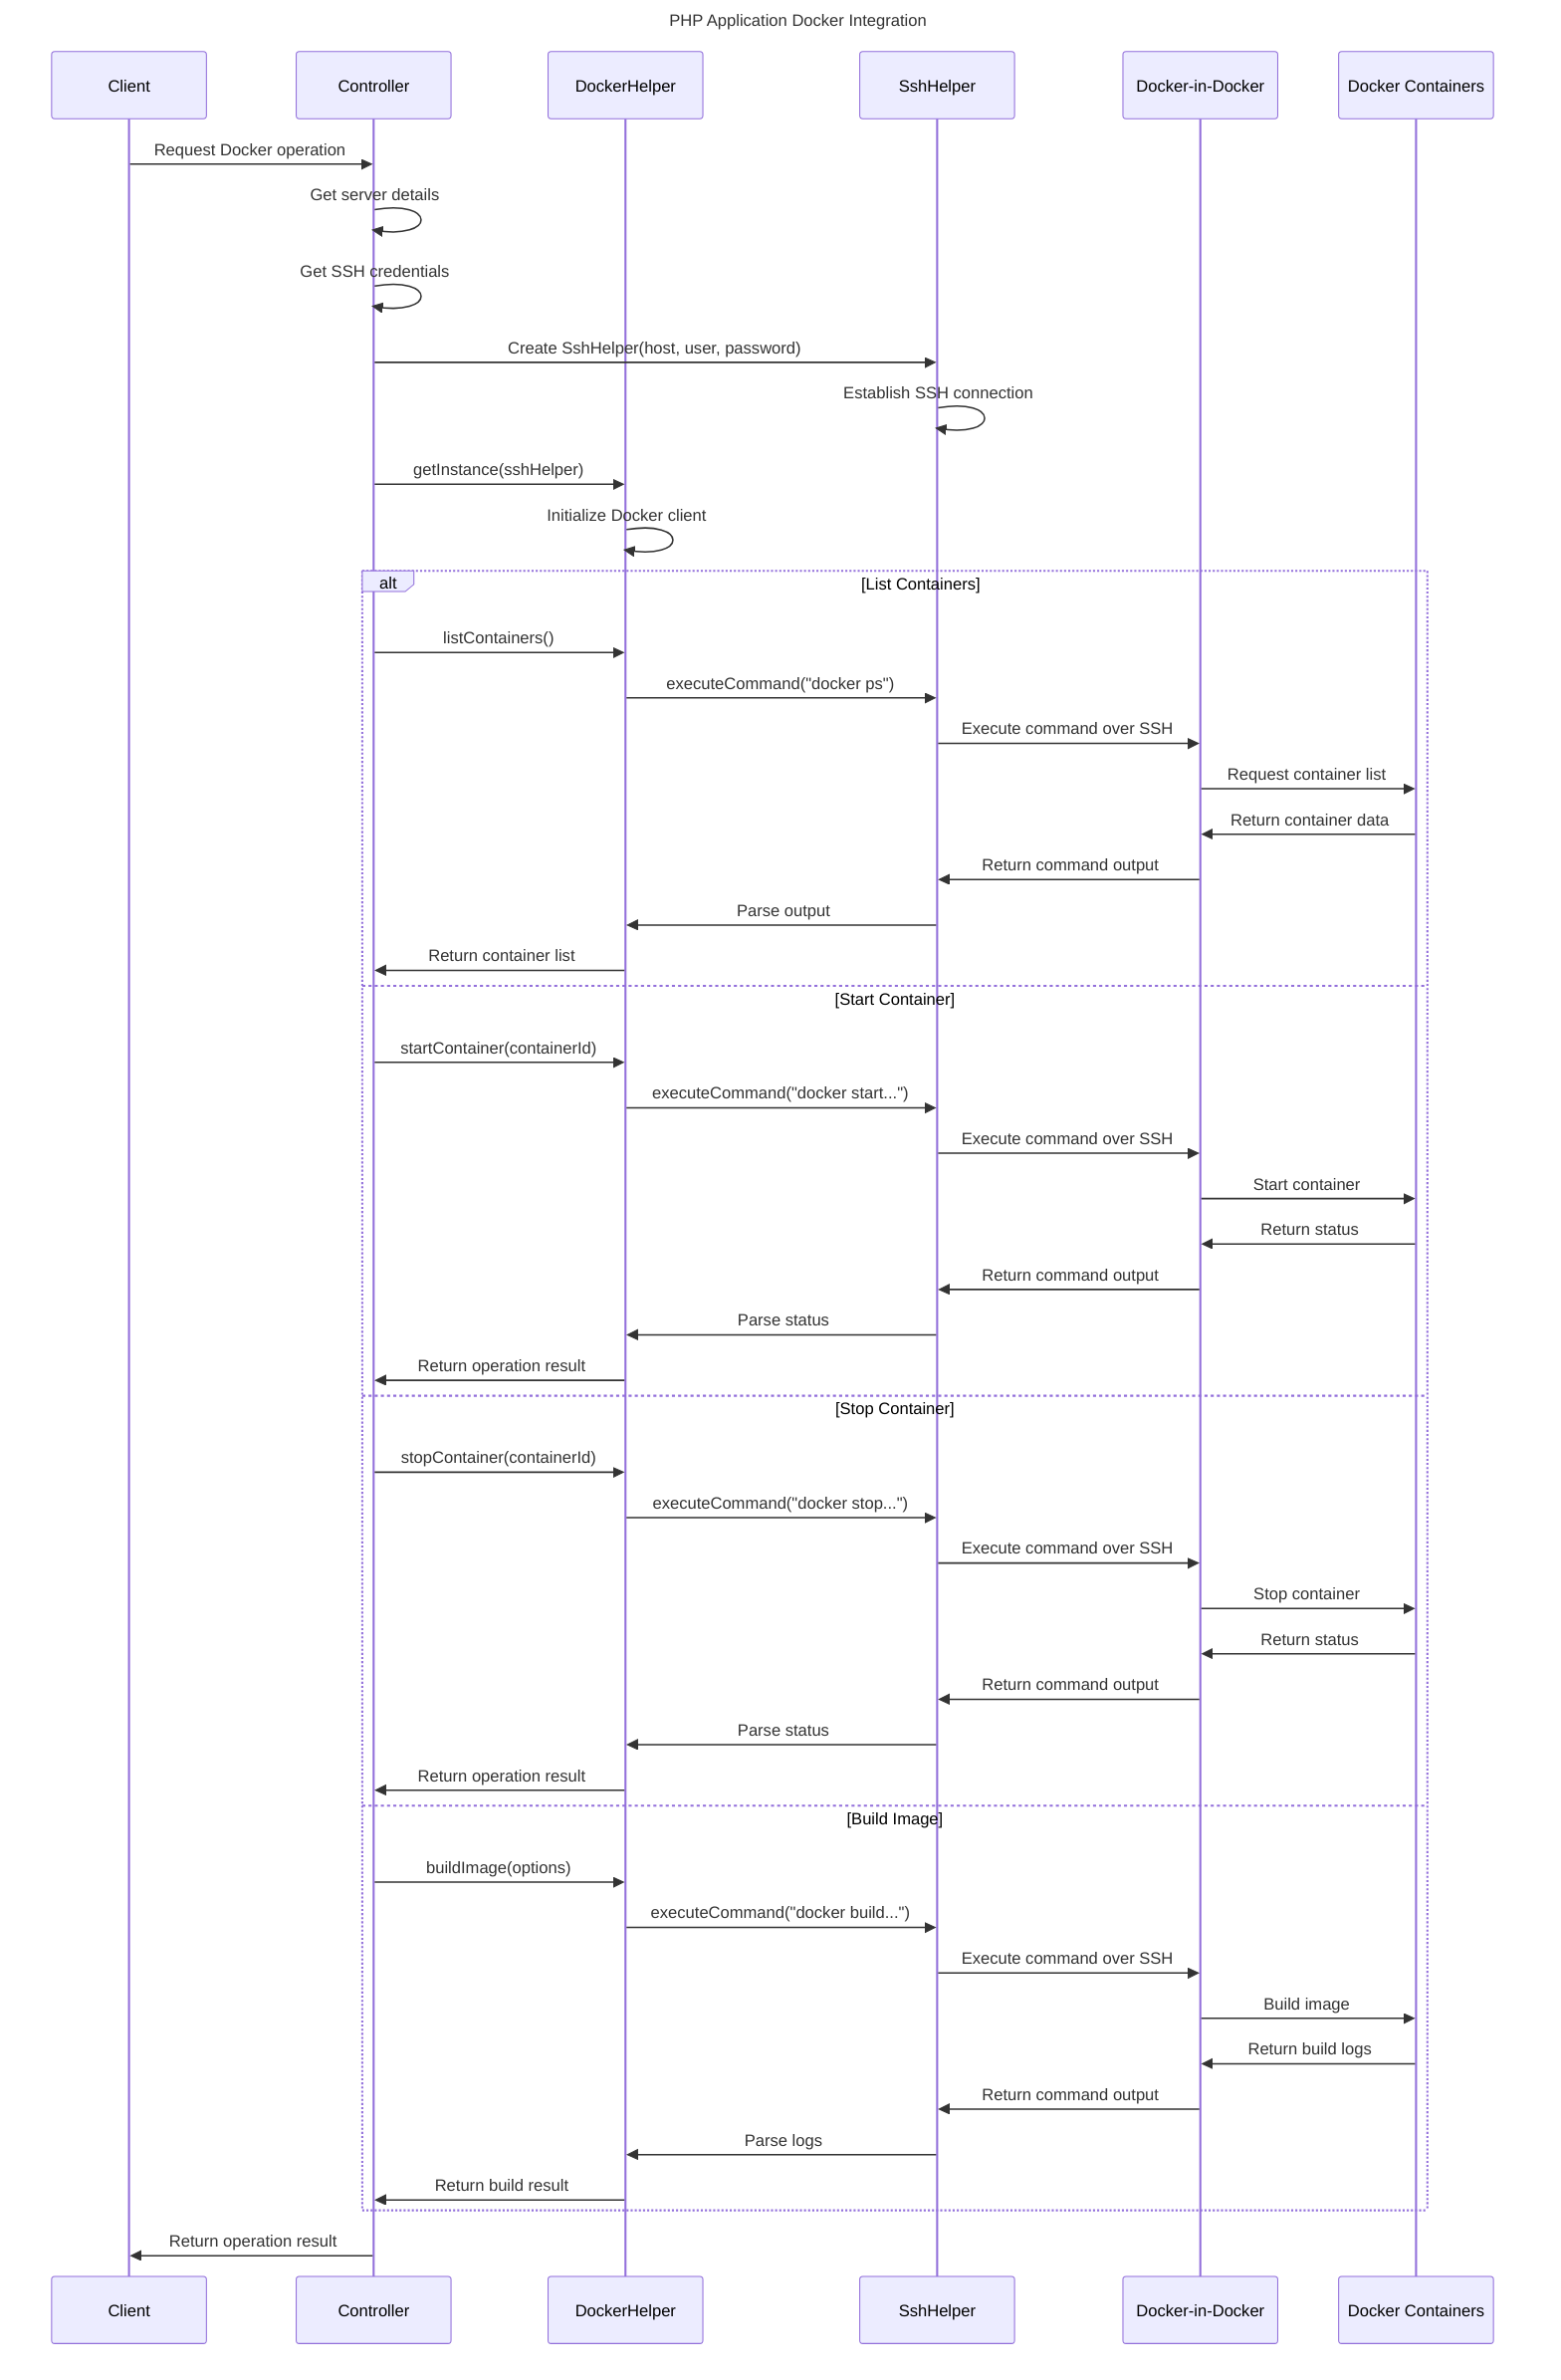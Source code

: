 sequenceDiagram
    title PHP Application Docker Integration
    
    participant Client as Client
    participant Controller as Controller
    participant DockerHelper as DockerHelper
    participant SshHelper as SshHelper
    participant DinD as Docker-in-Docker
    participant Containers as Docker Containers
    
    Client->>Controller: Request Docker operation
    
    Controller->>Controller: Get server details
    Controller->>Controller: Get SSH credentials
    
    Controller->>SshHelper: Create SshHelper(host, user, password)
    SshHelper->>SshHelper: Establish SSH connection
    
    Controller->>DockerHelper: getInstance(sshHelper)
    DockerHelper->>DockerHelper: Initialize Docker client
    
    alt List Containers
        Controller->>DockerHelper: listContainers()
        DockerHelper->>SshHelper: executeCommand("docker ps")
        SshHelper->>DinD: Execute command over SSH
        DinD->>Containers: Request container list
        Containers->>DinD: Return container data
        DinD->>SshHelper: Return command output
        SshHelper->>DockerHelper: Parse output
        DockerHelper->>Controller: Return container list
    else Start Container
        Controller->>DockerHelper: startContainer(containerId)
        DockerHelper->>SshHelper: executeCommand("docker start...")
        SshHelper->>DinD: Execute command over SSH
        DinD->>Containers: Start container
        Containers->>DinD: Return status
        DinD->>SshHelper: Return command output
        SshHelper->>DockerHelper: Parse status
        DockerHelper->>Controller: Return operation result
    else Stop Container
        Controller->>DockerHelper: stopContainer(containerId)
        DockerHelper->>SshHelper: executeCommand("docker stop...")
        SshHelper->>DinD: Execute command over SSH
        DinD->>Containers: Stop container
        Containers->>DinD: Return status
        DinD->>SshHelper: Return command output
        SshHelper->>DockerHelper: Parse status
        DockerHelper->>Controller: Return operation result
    else Build Image
        Controller->>DockerHelper: buildImage(options)
        DockerHelper->>SshHelper: executeCommand("docker build...")
        SshHelper->>DinD: Execute command over SSH
        DinD->>Containers: Build image
        Containers->>DinD: Return build logs
        DinD->>SshHelper: Return command output
        SshHelper->>DockerHelper: Parse logs
        DockerHelper->>Controller: Return build result
    end
    
    Controller->>Client: Return operation result